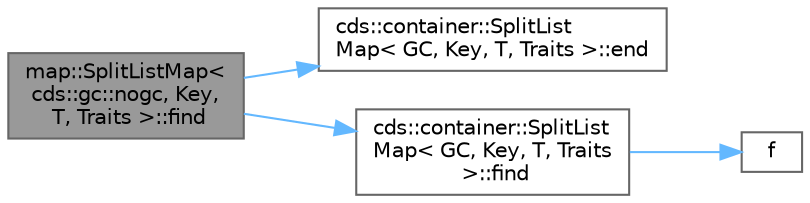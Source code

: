 digraph "map::SplitListMap&lt; cds::gc::nogc, Key, T, Traits &gt;::find"
{
 // LATEX_PDF_SIZE
  bgcolor="transparent";
  edge [fontname=Helvetica,fontsize=10,labelfontname=Helvetica,labelfontsize=10];
  node [fontname=Helvetica,fontsize=10,shape=box,height=0.2,width=0.4];
  rankdir="LR";
  Node1 [id="Node000001",label="map::SplitListMap\<\l cds::gc::nogc, Key,\l T, Traits \>::find",height=0.2,width=0.4,color="gray40", fillcolor="grey60", style="filled", fontcolor="black",tooltip=" "];
  Node1 -> Node2 [id="edge1_Node000001_Node000002",color="steelblue1",style="solid",tooltip=" "];
  Node2 [id="Node000002",label="cds::container::SplitList\lMap\< GC, Key, T, Traits \>::end",height=0.2,width=0.4,color="grey40", fillcolor="white", style="filled",URL="$classcds_1_1container_1_1_split_list_map.html#a0cb6e89e0ffff866e56420352294254a",tooltip=" "];
  Node1 -> Node3 [id="edge2_Node000001_Node000003",color="steelblue1",style="solid",tooltip=" "];
  Node3 [id="Node000003",label="cds::container::SplitList\lMap\< GC, Key, T, Traits\l \>::find",height=0.2,width=0.4,color="grey40", fillcolor="white", style="filled",URL="$classcds_1_1container_1_1_split_list_map.html#a78c78a874a4397dc46f0f618c53e34b0",tooltip=" "];
  Node3 -> Node4 [id="edge3_Node000003_Node000004",color="steelblue1",style="solid",tooltip=" "];
  Node4 [id="Node000004",label="f",height=0.2,width=0.4,color="grey40", fillcolor="white", style="filled",URL="$cxx11__tensor__map_8cpp.html#a7f507fea02198f6cb81c86640c7b1a4e",tooltip=" "];
}
